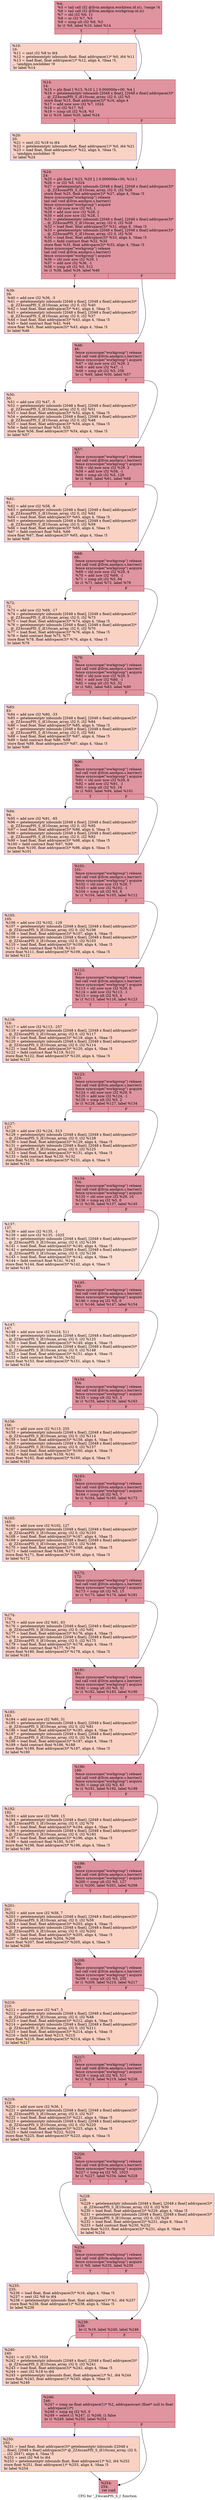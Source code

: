 digraph "CFG for '_Z4scanPfS_S_i' function" {
	label="CFG for '_Z4scanPfS_S_i' function";

	Node0x507ff40 [shape=record,color="#b70d28ff", style=filled, fillcolor="#b70d2870",label="{%4:\l  %5 = tail call i32 @llvm.amdgcn.workitem.id.x(), !range !4\l  %6 = tail call i32 @llvm.amdgcn.workgroup.id.x()\l  %7 = shl i32 %6, 11\l  %8 = or i32 %7, %5\l  %9 = icmp ult i32 %8, %3\l  br i1 %9, label %10, label %14\l|{<s0>T|<s1>F}}"];
	Node0x507ff40:s0 -> Node0x507ffd0;
	Node0x507ff40:s1 -> Node0x5081770;
	Node0x507ffd0 [shape=record,color="#3d50c3ff", style=filled, fillcolor="#f4987a70",label="{%10:\l10:                                               \l  %11 = zext i32 %8 to i64\l  %12 = getelementptr inbounds float, float addrspace(1)* %0, i64 %11\l  %13 = load float, float addrspace(1)* %12, align 4, !tbaa !5,\l... !amdgpu.noclobber !9\l  br label %14\l}"];
	Node0x507ffd0 -> Node0x5081770;
	Node0x5081770 [shape=record,color="#b70d28ff", style=filled, fillcolor="#b70d2870",label="{%14:\l14:                                               \l  %15 = phi float [ %13, %10 ], [ 0.000000e+00, %4 ]\l  %16 = getelementptr inbounds [2048 x float], [2048 x float] addrspace(3)*\l... @_ZZ4scanPfS_S_iE10scan_array, i32 0, i32 %5\l  store float %15, float addrspace(3)* %16, align 4\l  %17 = add nuw nsw i32 %7, 1024\l  %18 = or i32 %17, %5\l  %19 = icmp ult i32 %18, %3\l  br i1 %19, label %20, label %24\l|{<s0>T|<s1>F}}"];
	Node0x5081770:s0 -> Node0x5082c80;
	Node0x5081770:s1 -> Node0x5082cd0;
	Node0x5082c80 [shape=record,color="#3d50c3ff", style=filled, fillcolor="#f4987a70",label="{%20:\l20:                                               \l  %21 = zext i32 %18 to i64\l  %22 = getelementptr inbounds float, float addrspace(1)* %0, i64 %21\l  %23 = load float, float addrspace(1)* %22, align 4, !tbaa !5,\l... !amdgpu.noclobber !9\l  br label %24\l}"];
	Node0x5082c80 -> Node0x5082cd0;
	Node0x5082cd0 [shape=record,color="#b70d28ff", style=filled, fillcolor="#b70d2870",label="{%24:\l24:                                               \l  %25 = phi float [ %23, %20 ], [ 0.000000e+00, %14 ]\l  %26 = or i32 %5, 1024\l  %27 = getelementptr inbounds [2048 x float], [2048 x float] addrspace(3)*\l... @_ZZ4scanPfS_S_iE10scan_array, i32 0, i32 %26\l  store float %25, float addrspace(3)* %27, align 4, !tbaa !5\l  fence syncscope(\"workgroup\") release\l  tail call void @llvm.amdgcn.s.barrier()\l  fence syncscope(\"workgroup\") acquire\l  %28 = shl nuw nsw i32 %5, 1\l  %29 = add nuw nsw i32 %28, 2\l  %30 = add nuw nsw i32 %28, 1\l  %31 = getelementptr inbounds [2048 x float], [2048 x float] addrspace(3)*\l... @_ZZ4scanPfS_S_iE10scan_array, i32 0, i32 %28\l  %32 = load float, float addrspace(3)* %31, align 8, !tbaa !5\l  %33 = getelementptr inbounds [2048 x float], [2048 x float] addrspace(3)*\l... @_ZZ4scanPfS_S_iE10scan_array, i32 0, i32 %30\l  %34 = load float, float addrspace(3)* %33, align 4, !tbaa !5\l  %35 = fadd contract float %32, %34\l  store float %35, float addrspace(3)* %33, align 4, !tbaa !5\l  fence syncscope(\"workgroup\") release\l  tail call void @llvm.amdgcn.s.barrier()\l  fence syncscope(\"workgroup\") acquire\l  %36 = shl nuw nsw i32 %29, 1\l  %37 = add nsw i32 %36, -1\l  %38 = icmp ult i32 %5, 512\l  br i1 %38, label %39, label %46\l|{<s0>T|<s1>F}}"];
	Node0x5082cd0:s0 -> Node0x5084ba0;
	Node0x5082cd0:s1 -> Node0x5084bf0;
	Node0x5084ba0 [shape=record,color="#3d50c3ff", style=filled, fillcolor="#f4987a70",label="{%39:\l39:                                               \l  %40 = add nsw i32 %36, -3\l  %41 = getelementptr inbounds [2048 x float], [2048 x float] addrspace(3)*\l... @_ZZ4scanPfS_S_iE10scan_array, i32 0, i32 %40\l  %42 = load float, float addrspace(3)* %41, align 4, !tbaa !5\l  %43 = getelementptr inbounds [2048 x float], [2048 x float] addrspace(3)*\l... @_ZZ4scanPfS_S_iE10scan_array, i32 0, i32 %37\l  %44 = load float, float addrspace(3)* %43, align 4, !tbaa !5\l  %45 = fadd contract float %42, %44\l  store float %45, float addrspace(3)* %43, align 4, !tbaa !5\l  br label %46\l}"];
	Node0x5084ba0 -> Node0x5084bf0;
	Node0x5084bf0 [shape=record,color="#b70d28ff", style=filled, fillcolor="#b70d2870",label="{%46:\l46:                                               \l  fence syncscope(\"workgroup\") release\l  tail call void @llvm.amdgcn.s.barrier()\l  fence syncscope(\"workgroup\") acquire\l  %47 = shl nuw nsw i32 %29, 2\l  %48 = add nsw i32 %47, -1\l  %49 = icmp ult i32 %5, 256\l  br i1 %49, label %50, label %57\l|{<s0>T|<s1>F}}"];
	Node0x5084bf0:s0 -> Node0x5085530;
	Node0x5084bf0:s1 -> Node0x5085580;
	Node0x5085530 [shape=record,color="#3d50c3ff", style=filled, fillcolor="#f4987a70",label="{%50:\l50:                                               \l  %51 = add nsw i32 %47, -5\l  %52 = getelementptr inbounds [2048 x float], [2048 x float] addrspace(3)*\l... @_ZZ4scanPfS_S_iE10scan_array, i32 0, i32 %51\l  %53 = load float, float addrspace(3)* %52, align 4, !tbaa !5\l  %54 = getelementptr inbounds [2048 x float], [2048 x float] addrspace(3)*\l... @_ZZ4scanPfS_S_iE10scan_array, i32 0, i32 %48\l  %55 = load float, float addrspace(3)* %54, align 4, !tbaa !5\l  %56 = fadd contract float %53, %55\l  store float %56, float addrspace(3)* %54, align 4, !tbaa !5\l  br label %57\l}"];
	Node0x5085530 -> Node0x5085580;
	Node0x5085580 [shape=record,color="#b70d28ff", style=filled, fillcolor="#b70d2870",label="{%57:\l57:                                               \l  fence syncscope(\"workgroup\") release\l  tail call void @llvm.amdgcn.s.barrier()\l  fence syncscope(\"workgroup\") acquire\l  %58 = shl nuw nsw i32 %29, 3\l  %59 = add nsw i32 %58, -1\l  %60 = icmp ult i32 %5, 128\l  br i1 %60, label %61, label %68\l|{<s0>T|<s1>F}}"];
	Node0x5085580:s0 -> Node0x5085eb0;
	Node0x5085580:s1 -> Node0x5085f00;
	Node0x5085eb0 [shape=record,color="#3d50c3ff", style=filled, fillcolor="#f4987a70",label="{%61:\l61:                                               \l  %62 = add nsw i32 %58, -9\l  %63 = getelementptr inbounds [2048 x float], [2048 x float] addrspace(3)*\l... @_ZZ4scanPfS_S_iE10scan_array, i32 0, i32 %62\l  %64 = load float, float addrspace(3)* %63, align 4, !tbaa !5\l  %65 = getelementptr inbounds [2048 x float], [2048 x float] addrspace(3)*\l... @_ZZ4scanPfS_S_iE10scan_array, i32 0, i32 %59\l  %66 = load float, float addrspace(3)* %65, align 4, !tbaa !5\l  %67 = fadd contract float %64, %66\l  store float %67, float addrspace(3)* %65, align 4, !tbaa !5\l  br label %68\l}"];
	Node0x5085eb0 -> Node0x5085f00;
	Node0x5085f00 [shape=record,color="#b70d28ff", style=filled, fillcolor="#b70d2870",label="{%68:\l68:                                               \l  fence syncscope(\"workgroup\") release\l  tail call void @llvm.amdgcn.s.barrier()\l  fence syncscope(\"workgroup\") acquire\l  %69 = shl nuw nsw i32 %29, 4\l  %70 = add nsw i32 %69, -1\l  %71 = icmp ult i32 %5, 64\l  br i1 %71, label %72, label %79\l|{<s0>T|<s1>F}}"];
	Node0x5085f00:s0 -> Node0x5086a50;
	Node0x5085f00:s1 -> Node0x5086aa0;
	Node0x5086a50 [shape=record,color="#3d50c3ff", style=filled, fillcolor="#f4987a70",label="{%72:\l72:                                               \l  %73 = add nsw i32 %69, -17\l  %74 = getelementptr inbounds [2048 x float], [2048 x float] addrspace(3)*\l... @_ZZ4scanPfS_S_iE10scan_array, i32 0, i32 %73\l  %75 = load float, float addrspace(3)* %74, align 4, !tbaa !5\l  %76 = getelementptr inbounds [2048 x float], [2048 x float] addrspace(3)*\l... @_ZZ4scanPfS_S_iE10scan_array, i32 0, i32 %70\l  %77 = load float, float addrspace(3)* %76, align 4, !tbaa !5\l  %78 = fadd contract float %75, %77\l  store float %78, float addrspace(3)* %76, align 4, !tbaa !5\l  br label %79\l}"];
	Node0x5086a50 -> Node0x5086aa0;
	Node0x5086aa0 [shape=record,color="#b70d28ff", style=filled, fillcolor="#b70d2870",label="{%79:\l79:                                               \l  fence syncscope(\"workgroup\") release\l  tail call void @llvm.amdgcn.s.barrier()\l  fence syncscope(\"workgroup\") acquire\l  %80 = shl nuw nsw i32 %29, 5\l  %81 = add nsw i32 %80, -1\l  %82 = icmp ult i32 %5, 32\l  br i1 %82, label %83, label %90\l|{<s0>T|<s1>F}}"];
	Node0x5086aa0:s0 -> Node0x50873d0;
	Node0x5086aa0:s1 -> Node0x5087420;
	Node0x50873d0 [shape=record,color="#3d50c3ff", style=filled, fillcolor="#f4987a70",label="{%83:\l83:                                               \l  %84 = add nsw i32 %80, -33\l  %85 = getelementptr inbounds [2048 x float], [2048 x float] addrspace(3)*\l... @_ZZ4scanPfS_S_iE10scan_array, i32 0, i32 %84\l  %86 = load float, float addrspace(3)* %85, align 4, !tbaa !5\l  %87 = getelementptr inbounds [2048 x float], [2048 x float] addrspace(3)*\l... @_ZZ4scanPfS_S_iE10scan_array, i32 0, i32 %81\l  %88 = load float, float addrspace(3)* %87, align 4, !tbaa !5\l  %89 = fadd contract float %86, %88\l  store float %89, float addrspace(3)* %87, align 4, !tbaa !5\l  br label %90\l}"];
	Node0x50873d0 -> Node0x5087420;
	Node0x5087420 [shape=record,color="#b70d28ff", style=filled, fillcolor="#b70d2870",label="{%90:\l90:                                               \l  fence syncscope(\"workgroup\") release\l  tail call void @llvm.amdgcn.s.barrier()\l  fence syncscope(\"workgroup\") acquire\l  %91 = shl nuw nsw i32 %29, 6\l  %92 = add nsw i32 %91, -1\l  %93 = icmp ult i32 %5, 16\l  br i1 %93, label %94, label %101\l|{<s0>T|<s1>F}}"];
	Node0x5087420:s0 -> Node0x5087d50;
	Node0x5087420:s1 -> Node0x5087da0;
	Node0x5087d50 [shape=record,color="#3d50c3ff", style=filled, fillcolor="#f4987a70",label="{%94:\l94:                                               \l  %95 = add nsw i32 %91, -65\l  %96 = getelementptr inbounds [2048 x float], [2048 x float] addrspace(3)*\l... @_ZZ4scanPfS_S_iE10scan_array, i32 0, i32 %95\l  %97 = load float, float addrspace(3)* %96, align 4, !tbaa !5\l  %98 = getelementptr inbounds [2048 x float], [2048 x float] addrspace(3)*\l... @_ZZ4scanPfS_S_iE10scan_array, i32 0, i32 %92\l  %99 = load float, float addrspace(3)* %98, align 4, !tbaa !5\l  %100 = fadd contract float %97, %99\l  store float %100, float addrspace(3)* %98, align 4, !tbaa !5\l  br label %101\l}"];
	Node0x5087d50 -> Node0x5087da0;
	Node0x5087da0 [shape=record,color="#b70d28ff", style=filled, fillcolor="#b70d2870",label="{%101:\l101:                                              \l  fence syncscope(\"workgroup\") release\l  tail call void @llvm.amdgcn.s.barrier()\l  fence syncscope(\"workgroup\") acquire\l  %102 = shl nuw nsw i32 %29, 7\l  %103 = add nsw i32 %102, -1\l  %104 = icmp ult i32 %5, 8\l  br i1 %104, label %105, label %112\l|{<s0>T|<s1>F}}"];
	Node0x5087da0:s0 -> Node0x50886d0;
	Node0x5087da0:s1 -> Node0x5088720;
	Node0x50886d0 [shape=record,color="#3d50c3ff", style=filled, fillcolor="#f4987a70",label="{%105:\l105:                                              \l  %106 = add nsw i32 %102, -129\l  %107 = getelementptr inbounds [2048 x float], [2048 x float] addrspace(3)*\l... @_ZZ4scanPfS_S_iE10scan_array, i32 0, i32 %106\l  %108 = load float, float addrspace(3)* %107, align 4, !tbaa !5\l  %109 = getelementptr inbounds [2048 x float], [2048 x float] addrspace(3)*\l... @_ZZ4scanPfS_S_iE10scan_array, i32 0, i32 %103\l  %110 = load float, float addrspace(3)* %109, align 4, !tbaa !5\l  %111 = fadd contract float %108, %110\l  store float %111, float addrspace(3)* %109, align 4, !tbaa !5\l  br label %112\l}"];
	Node0x50886d0 -> Node0x5088720;
	Node0x5088720 [shape=record,color="#b70d28ff", style=filled, fillcolor="#b70d2870",label="{%112:\l112:                                              \l  fence syncscope(\"workgroup\") release\l  tail call void @llvm.amdgcn.s.barrier()\l  fence syncscope(\"workgroup\") acquire\l  %113 = shl nuw nsw i32 %29, 8\l  %114 = add nsw i32 %113, -1\l  %115 = icmp ult i32 %5, 4\l  br i1 %115, label %116, label %123\l|{<s0>T|<s1>F}}"];
	Node0x5088720:s0 -> Node0x5089020;
	Node0x5088720:s1 -> Node0x5089070;
	Node0x5089020 [shape=record,color="#3d50c3ff", style=filled, fillcolor="#f4987a70",label="{%116:\l116:                                              \l  %117 = add nsw i32 %113, -257\l  %118 = getelementptr inbounds [2048 x float], [2048 x float] addrspace(3)*\l... @_ZZ4scanPfS_S_iE10scan_array, i32 0, i32 %117\l  %119 = load float, float addrspace(3)* %118, align 4, !tbaa !5\l  %120 = getelementptr inbounds [2048 x float], [2048 x float] addrspace(3)*\l... @_ZZ4scanPfS_S_iE10scan_array, i32 0, i32 %114\l  %121 = load float, float addrspace(3)* %120, align 4, !tbaa !5\l  %122 = fadd contract float %119, %121\l  store float %122, float addrspace(3)* %120, align 4, !tbaa !5\l  br label %123\l}"];
	Node0x5089020 -> Node0x5089070;
	Node0x5089070 [shape=record,color="#b70d28ff", style=filled, fillcolor="#b70d2870",label="{%123:\l123:                                              \l  fence syncscope(\"workgroup\") release\l  tail call void @llvm.amdgcn.s.barrier()\l  fence syncscope(\"workgroup\") acquire\l  %124 = shl nuw nsw i32 %29, 9\l  %125 = add nsw i32 %124, -1\l  %126 = icmp ult i32 %5, 2\l  br i1 %126, label %127, label %134\l|{<s0>T|<s1>F}}"];
	Node0x5089070:s0 -> Node0x5089940;
	Node0x5089070:s1 -> Node0x5089990;
	Node0x5089940 [shape=record,color="#3d50c3ff", style=filled, fillcolor="#f4987a70",label="{%127:\l127:                                              \l  %128 = add nsw i32 %124, -513\l  %129 = getelementptr inbounds [2048 x float], [2048 x float] addrspace(3)*\l... @_ZZ4scanPfS_S_iE10scan_array, i32 0, i32 %128\l  %130 = load float, float addrspace(3)* %129, align 4, !tbaa !5\l  %131 = getelementptr inbounds [2048 x float], [2048 x float] addrspace(3)*\l... @_ZZ4scanPfS_S_iE10scan_array, i32 0, i32 %125\l  %132 = load float, float addrspace(3)* %131, align 4, !tbaa !5\l  %133 = fadd contract float %130, %132\l  store float %133, float addrspace(3)* %131, align 4, !tbaa !5\l  br label %134\l}"];
	Node0x5089940 -> Node0x5089990;
	Node0x5089990 [shape=record,color="#b70d28ff", style=filled, fillcolor="#b70d2870",label="{%134:\l134:                                              \l  fence syncscope(\"workgroup\") release\l  tail call void @llvm.amdgcn.s.barrier()\l  fence syncscope(\"workgroup\") acquire\l  %135 = shl nuw nsw i32 %29, 10\l  %136 = icmp eq i32 %5, 0\l  br i1 %136, label %137, label %145\l|{<s0>T|<s1>F}}"];
	Node0x5089990:s0 -> Node0x508a610;
	Node0x5089990:s1 -> Node0x508a660;
	Node0x508a610 [shape=record,color="#3d50c3ff", style=filled, fillcolor="#f7b39670",label="{%137:\l137:                                              \l  %138 = add nsw i32 %135, -1\l  %139 = add nsw i32 %135, -1025\l  %140 = getelementptr inbounds [2048 x float], [2048 x float] addrspace(3)*\l... @_ZZ4scanPfS_S_iE10scan_array, i32 0, i32 %139\l  %141 = load float, float addrspace(3)* %140, align 4, !tbaa !5\l  %142 = getelementptr inbounds [2048 x float], [2048 x float] addrspace(3)*\l... @_ZZ4scanPfS_S_iE10scan_array, i32 0, i32 %138\l  %143 = load float, float addrspace(3)* %142, align 4, !tbaa !5\l  %144 = fadd contract float %141, %143\l  store float %144, float addrspace(3)* %142, align 4, !tbaa !5\l  br label %145\l}"];
	Node0x508a610 -> Node0x508a660;
	Node0x508a660 [shape=record,color="#b70d28ff", style=filled, fillcolor="#b70d2870",label="{%145:\l145:                                              \l  fence syncscope(\"workgroup\") release\l  tail call void @llvm.amdgcn.s.barrier()\l  fence syncscope(\"workgroup\") acquire\l  %146 = icmp eq i32 %5, 0\l  br i1 %146, label %147, label %154\l|{<s0>T|<s1>F}}"];
	Node0x508a660:s0 -> Node0x508aed0;
	Node0x508a660:s1 -> Node0x508af20;
	Node0x508aed0 [shape=record,color="#3d50c3ff", style=filled, fillcolor="#f7b39670",label="{%147:\l147:                                              \l  %148 = add nuw nsw i32 %124, 511\l  %149 = getelementptr inbounds [2048 x float], [2048 x float] addrspace(3)*\l... @_ZZ4scanPfS_S_iE10scan_array, i32 0, i32 %125\l  %150 = load float, float addrspace(3)* %149, align 4, !tbaa !5\l  %151 = getelementptr inbounds [2048 x float], [2048 x float] addrspace(3)*\l... @_ZZ4scanPfS_S_iE10scan_array, i32 0, i32 %148\l  %152 = load float, float addrspace(3)* %151, align 4, !tbaa !5\l  %153 = fadd contract float %150, %152\l  store float %153, float addrspace(3)* %151, align 4, !tbaa !5\l  br label %154\l}"];
	Node0x508aed0 -> Node0x508af20;
	Node0x508af20 [shape=record,color="#b70d28ff", style=filled, fillcolor="#b70d2870",label="{%154:\l154:                                              \l  fence syncscope(\"workgroup\") release\l  tail call void @llvm.amdgcn.s.barrier()\l  fence syncscope(\"workgroup\") acquire\l  %155 = icmp ult i32 %5, 3\l  br i1 %155, label %156, label %163\l|{<s0>T|<s1>F}}"];
	Node0x508af20:s0 -> Node0x508b6d0;
	Node0x508af20:s1 -> Node0x508b720;
	Node0x508b6d0 [shape=record,color="#3d50c3ff", style=filled, fillcolor="#f4987a70",label="{%156:\l156:                                              \l  %157 = add nuw nsw i32 %113, 255\l  %158 = getelementptr inbounds [2048 x float], [2048 x float] addrspace(3)*\l... @_ZZ4scanPfS_S_iE10scan_array, i32 0, i32 %114\l  %159 = load float, float addrspace(3)* %158, align 4, !tbaa !5\l  %160 = getelementptr inbounds [2048 x float], [2048 x float] addrspace(3)*\l... @_ZZ4scanPfS_S_iE10scan_array, i32 0, i32 %157\l  %161 = load float, float addrspace(3)* %160, align 4, !tbaa !5\l  %162 = fadd contract float %159, %161\l  store float %162, float addrspace(3)* %160, align 4, !tbaa !5\l  br label %163\l}"];
	Node0x508b6d0 -> Node0x508b720;
	Node0x508b720 [shape=record,color="#b70d28ff", style=filled, fillcolor="#b70d2870",label="{%163:\l163:                                              \l  fence syncscope(\"workgroup\") release\l  tail call void @llvm.amdgcn.s.barrier()\l  fence syncscope(\"workgroup\") acquire\l  %164 = icmp ult i32 %5, 7\l  br i1 %164, label %165, label %172\l|{<s0>T|<s1>F}}"];
	Node0x508b720:s0 -> Node0x508bed0;
	Node0x508b720:s1 -> Node0x508bf20;
	Node0x508bed0 [shape=record,color="#3d50c3ff", style=filled, fillcolor="#f4987a70",label="{%165:\l165:                                              \l  %166 = add nuw nsw i32 %102, 127\l  %167 = getelementptr inbounds [2048 x float], [2048 x float] addrspace(3)*\l... @_ZZ4scanPfS_S_iE10scan_array, i32 0, i32 %103\l  %168 = load float, float addrspace(3)* %167, align 4, !tbaa !5\l  %169 = getelementptr inbounds [2048 x float], [2048 x float] addrspace(3)*\l... @_ZZ4scanPfS_S_iE10scan_array, i32 0, i32 %166\l  %170 = load float, float addrspace(3)* %169, align 4, !tbaa !5\l  %171 = fadd contract float %168, %170\l  store float %171, float addrspace(3)* %169, align 4, !tbaa !5\l  br label %172\l}"];
	Node0x508bed0 -> Node0x508bf20;
	Node0x508bf20 [shape=record,color="#b70d28ff", style=filled, fillcolor="#b70d2870",label="{%172:\l172:                                              \l  fence syncscope(\"workgroup\") release\l  tail call void @llvm.amdgcn.s.barrier()\l  fence syncscope(\"workgroup\") acquire\l  %173 = icmp ult i32 %5, 15\l  br i1 %173, label %174, label %181\l|{<s0>T|<s1>F}}"];
	Node0x508bf20:s0 -> Node0x508c6d0;
	Node0x508bf20:s1 -> Node0x508c720;
	Node0x508c6d0 [shape=record,color="#3d50c3ff", style=filled, fillcolor="#f4987a70",label="{%174:\l174:                                              \l  %175 = add nuw nsw i32 %91, 63\l  %176 = getelementptr inbounds [2048 x float], [2048 x float] addrspace(3)*\l... @_ZZ4scanPfS_S_iE10scan_array, i32 0, i32 %92\l  %177 = load float, float addrspace(3)* %176, align 4, !tbaa !5\l  %178 = getelementptr inbounds [2048 x float], [2048 x float] addrspace(3)*\l... @_ZZ4scanPfS_S_iE10scan_array, i32 0, i32 %175\l  %179 = load float, float addrspace(3)* %178, align 4, !tbaa !5\l  %180 = fadd contract float %177, %179\l  store float %180, float addrspace(3)* %178, align 4, !tbaa !5\l  br label %181\l}"];
	Node0x508c6d0 -> Node0x508c720;
	Node0x508c720 [shape=record,color="#b70d28ff", style=filled, fillcolor="#b70d2870",label="{%181:\l181:                                              \l  fence syncscope(\"workgroup\") release\l  tail call void @llvm.amdgcn.s.barrier()\l  fence syncscope(\"workgroup\") acquire\l  %182 = icmp ult i32 %5, 31\l  br i1 %182, label %183, label %190\l|{<s0>T|<s1>F}}"];
	Node0x508c720:s0 -> Node0x5083320;
	Node0x508c720:s1 -> Node0x5083370;
	Node0x5083320 [shape=record,color="#3d50c3ff", style=filled, fillcolor="#f4987a70",label="{%183:\l183:                                              \l  %184 = add nuw nsw i32 %80, 31\l  %185 = getelementptr inbounds [2048 x float], [2048 x float] addrspace(3)*\l... @_ZZ4scanPfS_S_iE10scan_array, i32 0, i32 %81\l  %186 = load float, float addrspace(3)* %185, align 4, !tbaa !5\l  %187 = getelementptr inbounds [2048 x float], [2048 x float] addrspace(3)*\l... @_ZZ4scanPfS_S_iE10scan_array, i32 0, i32 %184\l  %188 = load float, float addrspace(3)* %187, align 4, !tbaa !5\l  %189 = fadd contract float %186, %188\l  store float %189, float addrspace(3)* %187, align 4, !tbaa !5\l  br label %190\l}"];
	Node0x5083320 -> Node0x5083370;
	Node0x5083370 [shape=record,color="#b70d28ff", style=filled, fillcolor="#b70d2870",label="{%190:\l190:                                              \l  fence syncscope(\"workgroup\") release\l  tail call void @llvm.amdgcn.s.barrier()\l  fence syncscope(\"workgroup\") acquire\l  %191 = icmp ult i32 %5, 63\l  br i1 %191, label %192, label %199\l|{<s0>T|<s1>F}}"];
	Node0x5083370:s0 -> Node0x5080910;
	Node0x5083370:s1 -> Node0x5080960;
	Node0x5080910 [shape=record,color="#3d50c3ff", style=filled, fillcolor="#f4987a70",label="{%192:\l192:                                              \l  %193 = add nuw nsw i32 %69, 15\l  %194 = getelementptr inbounds [2048 x float], [2048 x float] addrspace(3)*\l... @_ZZ4scanPfS_S_iE10scan_array, i32 0, i32 %70\l  %195 = load float, float addrspace(3)* %194, align 4, !tbaa !5\l  %196 = getelementptr inbounds [2048 x float], [2048 x float] addrspace(3)*\l... @_ZZ4scanPfS_S_iE10scan_array, i32 0, i32 %193\l  %197 = load float, float addrspace(3)* %196, align 4, !tbaa !5\l  %198 = fadd contract float %195, %197\l  store float %198, float addrspace(3)* %196, align 4, !tbaa !5\l  br label %199\l}"];
	Node0x5080910 -> Node0x5080960;
	Node0x5080960 [shape=record,color="#b70d28ff", style=filled, fillcolor="#b70d2870",label="{%199:\l199:                                              \l  fence syncscope(\"workgroup\") release\l  tail call void @llvm.amdgcn.s.barrier()\l  fence syncscope(\"workgroup\") acquire\l  %200 = icmp ult i32 %5, 127\l  br i1 %200, label %201, label %208\l|{<s0>T|<s1>F}}"];
	Node0x5080960:s0 -> Node0x508ef20;
	Node0x5080960:s1 -> Node0x508ef70;
	Node0x508ef20 [shape=record,color="#3d50c3ff", style=filled, fillcolor="#f4987a70",label="{%201:\l201:                                              \l  %202 = add nuw nsw i32 %58, 7\l  %203 = getelementptr inbounds [2048 x float], [2048 x float] addrspace(3)*\l... @_ZZ4scanPfS_S_iE10scan_array, i32 0, i32 %59\l  %204 = load float, float addrspace(3)* %203, align 4, !tbaa !5\l  %205 = getelementptr inbounds [2048 x float], [2048 x float] addrspace(3)*\l... @_ZZ4scanPfS_S_iE10scan_array, i32 0, i32 %202\l  %206 = load float, float addrspace(3)* %205, align 4, !tbaa !5\l  %207 = fadd contract float %204, %206\l  store float %207, float addrspace(3)* %205, align 4, !tbaa !5\l  br label %208\l}"];
	Node0x508ef20 -> Node0x508ef70;
	Node0x508ef70 [shape=record,color="#b70d28ff", style=filled, fillcolor="#b70d2870",label="{%208:\l208:                                              \l  fence syncscope(\"workgroup\") release\l  tail call void @llvm.amdgcn.s.barrier()\l  fence syncscope(\"workgroup\") acquire\l  %209 = icmp ult i32 %5, 255\l  br i1 %209, label %210, label %217\l|{<s0>T|<s1>F}}"];
	Node0x508ef70:s0 -> Node0x508f6f0;
	Node0x508ef70:s1 -> Node0x508f740;
	Node0x508f6f0 [shape=record,color="#3d50c3ff", style=filled, fillcolor="#f4987a70",label="{%210:\l210:                                              \l  %211 = add nuw nsw i32 %47, 3\l  %212 = getelementptr inbounds [2048 x float], [2048 x float] addrspace(3)*\l... @_ZZ4scanPfS_S_iE10scan_array, i32 0, i32 %48\l  %213 = load float, float addrspace(3)* %212, align 4, !tbaa !5\l  %214 = getelementptr inbounds [2048 x float], [2048 x float] addrspace(3)*\l... @_ZZ4scanPfS_S_iE10scan_array, i32 0, i32 %211\l  %215 = load float, float addrspace(3)* %214, align 4, !tbaa !5\l  %216 = fadd contract float %213, %215\l  store float %216, float addrspace(3)* %214, align 4, !tbaa !5\l  br label %217\l}"];
	Node0x508f6f0 -> Node0x508f740;
	Node0x508f740 [shape=record,color="#b70d28ff", style=filled, fillcolor="#b70d2870",label="{%217:\l217:                                              \l  fence syncscope(\"workgroup\") release\l  tail call void @llvm.amdgcn.s.barrier()\l  fence syncscope(\"workgroup\") acquire\l  %218 = icmp ult i32 %5, 511\l  br i1 %218, label %219, label %226\l|{<s0>T|<s1>F}}"];
	Node0x508f740:s0 -> Node0x508fec0;
	Node0x508f740:s1 -> Node0x508ff10;
	Node0x508fec0 [shape=record,color="#3d50c3ff", style=filled, fillcolor="#f4987a70",label="{%219:\l219:                                              \l  %220 = add nuw nsw i32 %36, 1\l  %221 = getelementptr inbounds [2048 x float], [2048 x float] addrspace(3)*\l... @_ZZ4scanPfS_S_iE10scan_array, i32 0, i32 %37\l  %222 = load float, float addrspace(3)* %221, align 4, !tbaa !5\l  %223 = getelementptr inbounds [2048 x float], [2048 x float] addrspace(3)*\l... @_ZZ4scanPfS_S_iE10scan_array, i32 0, i32 %220\l  %224 = load float, float addrspace(3)* %223, align 4, !tbaa !5\l  %225 = fadd contract float %222, %224\l  store float %225, float addrspace(3)* %223, align 4, !tbaa !5\l  br label %226\l}"];
	Node0x508fec0 -> Node0x508ff10;
	Node0x508ff10 [shape=record,color="#b70d28ff", style=filled, fillcolor="#b70d2870",label="{%226:\l226:                                              \l  fence syncscope(\"workgroup\") release\l  tail call void @llvm.amdgcn.s.barrier()\l  fence syncscope(\"workgroup\") acquire\l  %227 = icmp eq i32 %5, 1023\l  br i1 %227, label %234, label %228\l|{<s0>T|<s1>F}}"];
	Node0x508ff10:s0 -> Node0x5090690;
	Node0x508ff10:s1 -> Node0x50906e0;
	Node0x50906e0 [shape=record,color="#3d50c3ff", style=filled, fillcolor="#f4987a70",label="{%228:\l228:                                              \l  %229 = getelementptr inbounds [2048 x float], [2048 x float] addrspace(3)*\l... @_ZZ4scanPfS_S_iE10scan_array, i32 0, i32 %30\l  %230 = load float, float addrspace(3)* %229, align 4, !tbaa !5\l  %231 = getelementptr inbounds [2048 x float], [2048 x float] addrspace(3)*\l... @_ZZ4scanPfS_S_iE10scan_array, i32 0, i32 %29\l  %232 = load float, float addrspace(3)* %231, align 8, !tbaa !5\l  %233 = fadd contract float %230, %232\l  store float %233, float addrspace(3)* %231, align 8, !tbaa !5\l  br label %234\l}"];
	Node0x50906e0 -> Node0x5090690;
	Node0x5090690 [shape=record,color="#b70d28ff", style=filled, fillcolor="#b70d2870",label="{%234:\l234:                                              \l  fence syncscope(\"workgroup\") release\l  tail call void @llvm.amdgcn.s.barrier()\l  fence syncscope(\"workgroup\") acquire\l  br i1 %9, label %235, label %239\l|{<s0>T|<s1>F}}"];
	Node0x5090690:s0 -> Node0x5091150;
	Node0x5090690:s1 -> Node0x50911a0;
	Node0x5091150 [shape=record,color="#3d50c3ff", style=filled, fillcolor="#f4987a70",label="{%235:\l235:                                              \l  %236 = load float, float addrspace(3)* %16, align 4, !tbaa !5\l  %237 = zext i32 %8 to i64\l  %238 = getelementptr inbounds float, float addrspace(1)* %1, i64 %237\l  store float %236, float addrspace(1)* %238, align 4, !tbaa !5\l  br label %239\l}"];
	Node0x5091150 -> Node0x50911a0;
	Node0x50911a0 [shape=record,color="#b70d28ff", style=filled, fillcolor="#b70d2870",label="{%239:\l239:                                              \l  br i1 %19, label %240, label %246\l|{<s0>T|<s1>F}}"];
	Node0x50911a0:s0 -> Node0x5091520;
	Node0x50911a0:s1 -> Node0x5091570;
	Node0x5091520 [shape=record,color="#3d50c3ff", style=filled, fillcolor="#f4987a70",label="{%240:\l240:                                              \l  %241 = or i32 %5, 1024\l  %242 = getelementptr inbounds [2048 x float], [2048 x float] addrspace(3)*\l... @_ZZ4scanPfS_S_iE10scan_array, i32 0, i32 %241\l  %243 = load float, float addrspace(3)* %242, align 4, !tbaa !5\l  %244 = zext i32 %18 to i64\l  %245 = getelementptr inbounds float, float addrspace(1)* %1, i64 %244\l  store float %243, float addrspace(1)* %245, align 4, !tbaa !5\l  br label %246\l}"];
	Node0x5091520 -> Node0x5091570;
	Node0x5091570 [shape=record,color="#b70d28ff", style=filled, fillcolor="#b70d2870",label="{%246:\l246:                                              \l  %247 = icmp ne float addrspace(1)* %2, addrspacecast (float* null to float\l... addrspace(1)*)\l  %248 = icmp eq i32 %5, 0\l  %249 = select i1 %247, i1 %248, i1 false\l  br i1 %249, label %250, label %254\l|{<s0>T|<s1>F}}"];
	Node0x5091570:s0 -> Node0x5092230;
	Node0x5091570:s1 -> Node0x5092280;
	Node0x5092230 [shape=record,color="#3d50c3ff", style=filled, fillcolor="#f4987a70",label="{%250:\l250:                                              \l  %251 = load float, float addrspace(3)* getelementptr inbounds ([2048 x\l... float], [2048 x float] addrspace(3)* @_ZZ4scanPfS_S_iE10scan_array, i32 0,\l... i32 2047), align 4, !tbaa !5\l  %252 = zext i32 %6 to i64\l  %253 = getelementptr inbounds float, float addrspace(1)* %2, i64 %252\l  store float %251, float addrspace(1)* %253, align 4, !tbaa !5\l  br label %254\l}"];
	Node0x5092230 -> Node0x5092280;
	Node0x5092280 [shape=record,color="#b70d28ff", style=filled, fillcolor="#b70d2870",label="{%254:\l254:                                              \l  ret void\l}"];
}
